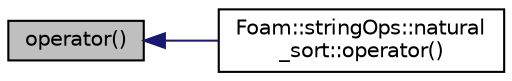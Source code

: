 digraph "operator()"
{
  bgcolor="transparent";
  edge [fontname="Helvetica",fontsize="10",labelfontname="Helvetica",labelfontsize="10"];
  node [fontname="Helvetica",fontsize="10",shape=record];
  rankdir="LR";
  Node1 [label="operator()",height=0.2,width=0.4,color="black", fillcolor="grey75", style="filled" fontcolor="black"];
  Node1 -> Node2 [dir="back",color="midnightblue",fontsize="10",style="solid",fontname="Helvetica"];
  Node2 [label="Foam::stringOps::natural\l_sort::operator()",height=0.2,width=0.4,color="black",URL="$structFoam_1_1stringOps_1_1natural__sort.html#a1b99620a5fa56393bea986999e03b394",tooltip="Default (forward) natural sorting. "];
}
